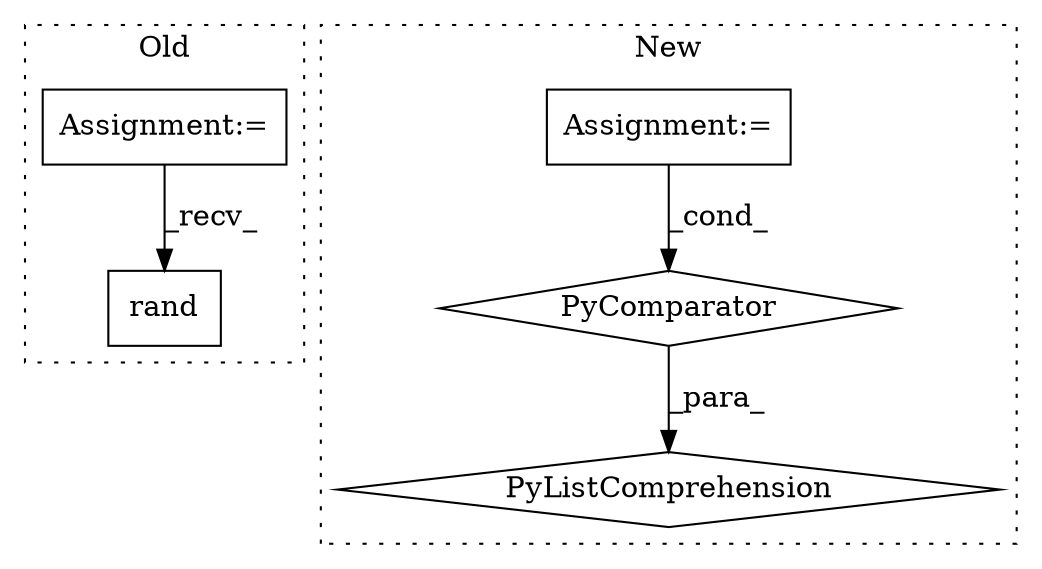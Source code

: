 digraph G {
subgraph cluster0 {
1 [label="rand" a="32" s="2885" l="6" shape="box"];
5 [label="Assignment:=" a="7" s="2949" l="41" shape="box"];
label = "Old";
style="dotted";
}
subgraph cluster1 {
2 [label="PyComparator" a="113" s="3046" l="33" shape="diamond"];
3 [label="Assignment:=" a="7" s="3046" l="33" shape="box"];
4 [label="PyListComprehension" a="109" s="2978" l="109" shape="diamond"];
label = "New";
style="dotted";
}
2 -> 4 [label="_para_"];
3 -> 2 [label="_cond_"];
5 -> 1 [label="_recv_"];
}